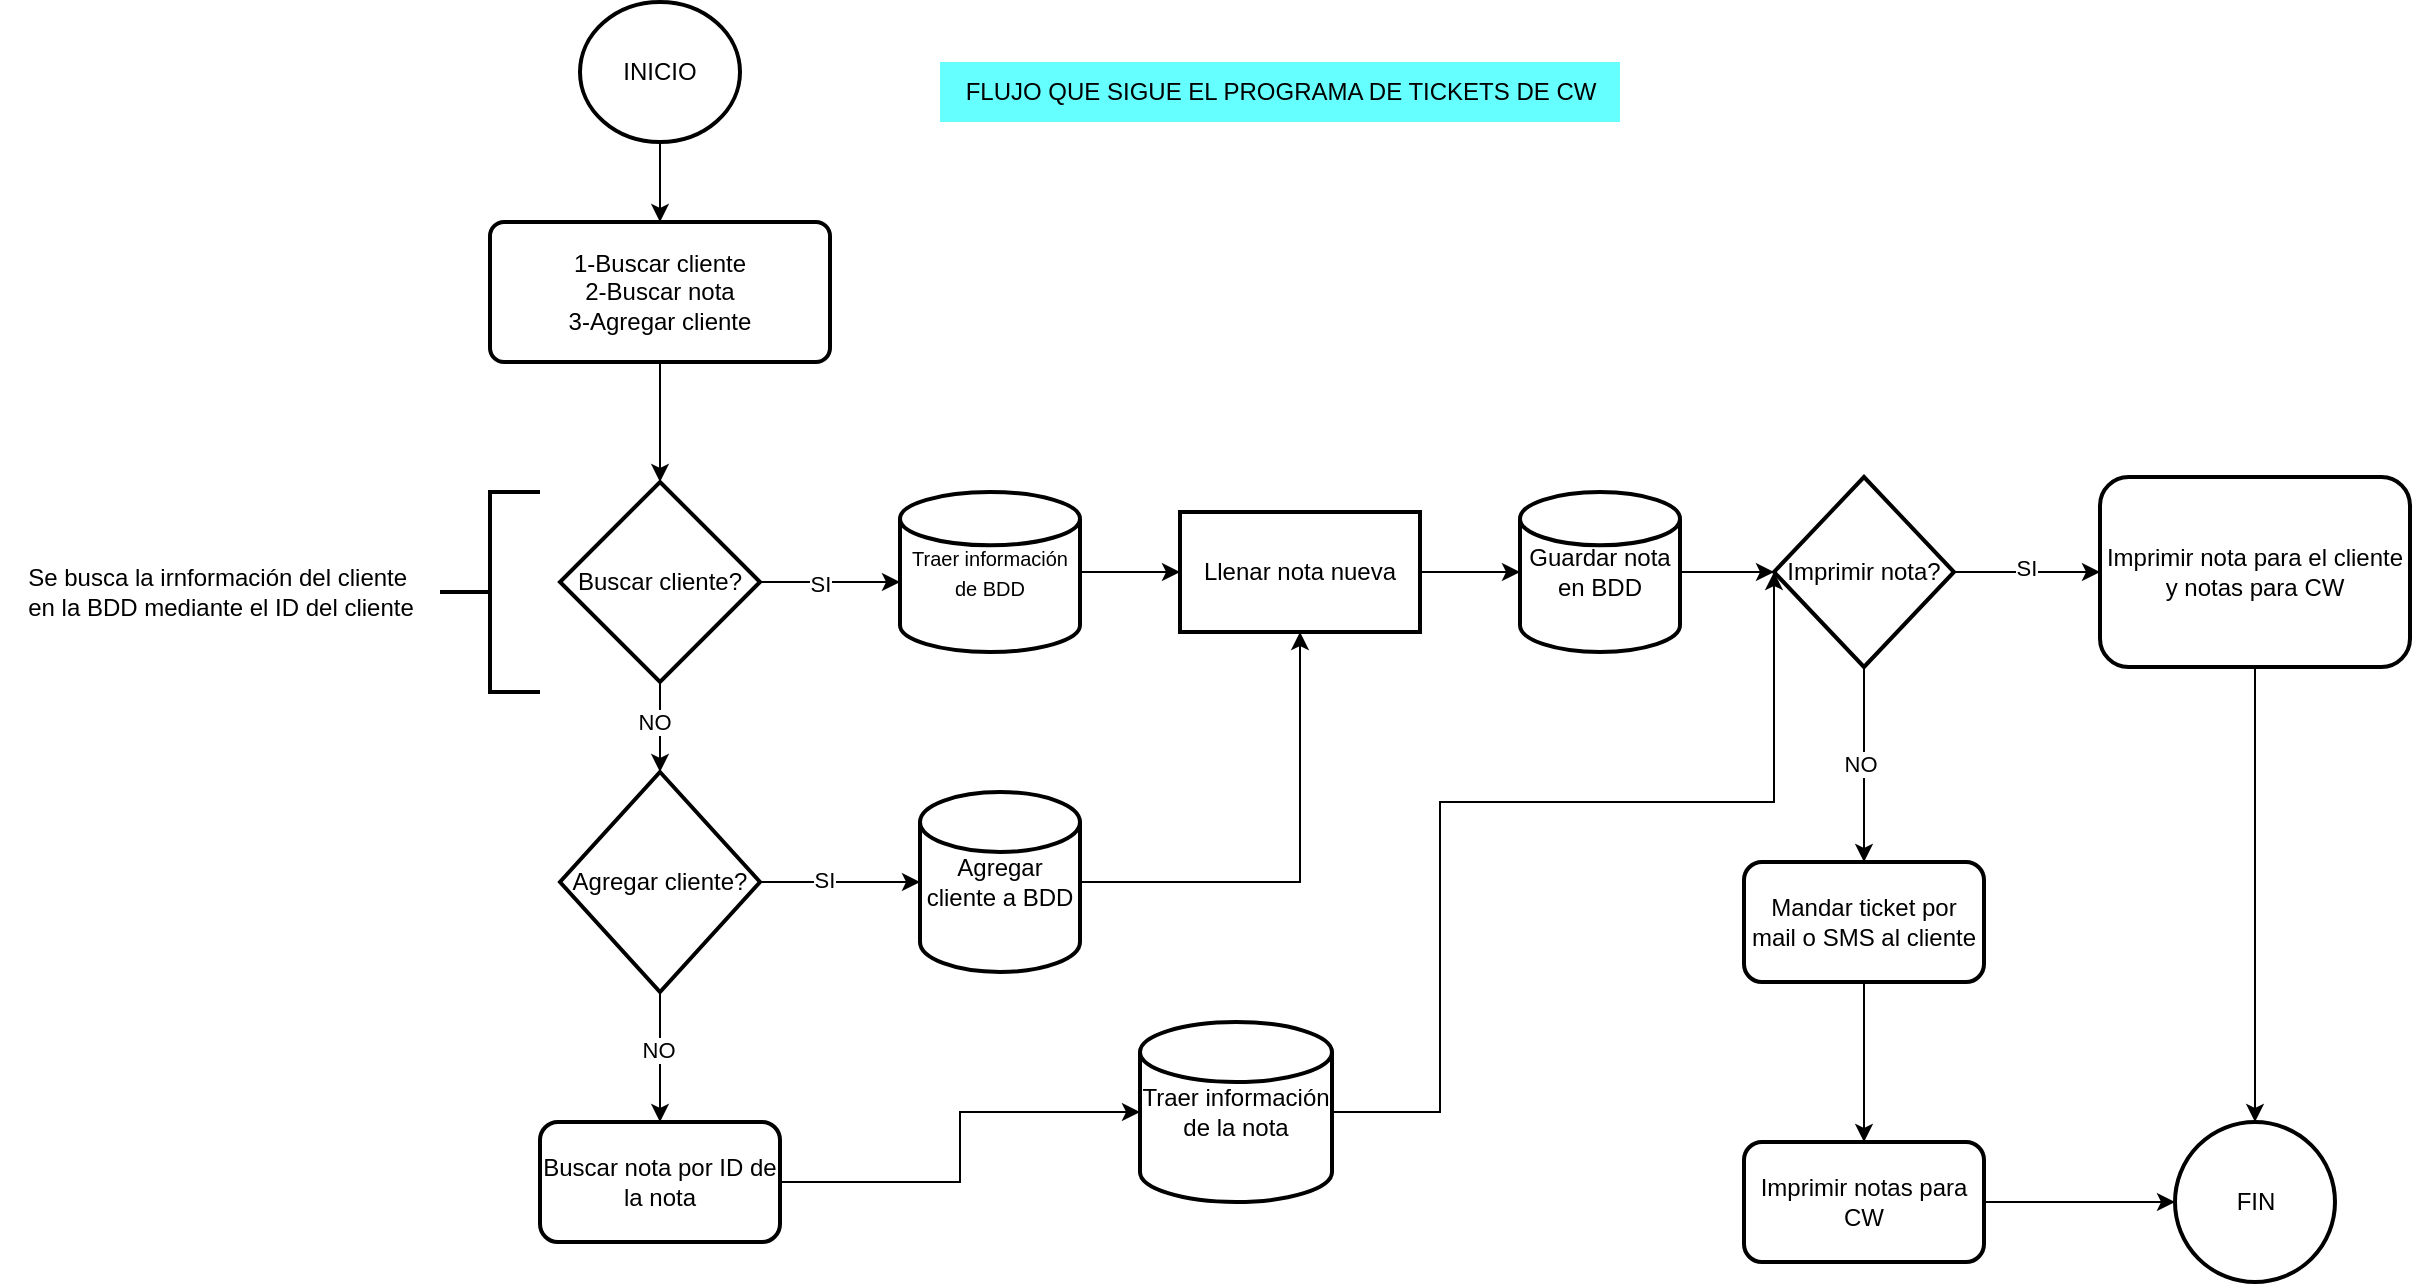 <mxfile version="26.0.9">
  <diagram id="C5RBs43oDa-KdzZeNtuy" name="Page-1">
    <mxGraphModel dx="1992" dy="619" grid="1" gridSize="10" guides="1" tooltips="1" connect="1" arrows="1" fold="1" page="1" pageScale="1" pageWidth="827" pageHeight="1169" math="0" shadow="0">
      <root>
        <mxCell id="WIyWlLk6GJQsqaUBKTNV-0" />
        <mxCell id="WIyWlLk6GJQsqaUBKTNV-1" parent="WIyWlLk6GJQsqaUBKTNV-0" />
        <mxCell id="JuOxNqmlaEHZDzbYLTnj-2" value="" style="edgeStyle=orthogonalEdgeStyle;rounded=0;orthogonalLoop=1;jettySize=auto;html=1;" edge="1" parent="WIyWlLk6GJQsqaUBKTNV-1" source="JuOxNqmlaEHZDzbYLTnj-0" target="JuOxNqmlaEHZDzbYLTnj-1">
          <mxGeometry relative="1" as="geometry" />
        </mxCell>
        <mxCell id="JuOxNqmlaEHZDzbYLTnj-0" value="INICIO" style="strokeWidth=2;html=1;shape=mxgraph.flowchart.start_2;whiteSpace=wrap;" vertex="1" parent="WIyWlLk6GJQsqaUBKTNV-1">
          <mxGeometry x="230" y="110" width="80" height="70" as="geometry" />
        </mxCell>
        <mxCell id="JuOxNqmlaEHZDzbYLTnj-4" value="" style="edgeStyle=orthogonalEdgeStyle;rounded=0;orthogonalLoop=1;jettySize=auto;html=1;" edge="1" parent="WIyWlLk6GJQsqaUBKTNV-1" source="JuOxNqmlaEHZDzbYLTnj-1" target="JuOxNqmlaEHZDzbYLTnj-3">
          <mxGeometry relative="1" as="geometry" />
        </mxCell>
        <mxCell id="JuOxNqmlaEHZDzbYLTnj-1" value="1-Buscar cliente&lt;div&gt;2-Buscar nota&lt;/div&gt;&lt;div&gt;3-Agregar cliente&lt;/div&gt;" style="rounded=1;whiteSpace=wrap;html=1;absoluteArcSize=1;arcSize=14;strokeWidth=2;" vertex="1" parent="WIyWlLk6GJQsqaUBKTNV-1">
          <mxGeometry x="185" y="220" width="170" height="70" as="geometry" />
        </mxCell>
        <mxCell id="JuOxNqmlaEHZDzbYLTnj-6" value="" style="edgeStyle=orthogonalEdgeStyle;rounded=0;orthogonalLoop=1;jettySize=auto;html=1;" edge="1" parent="WIyWlLk6GJQsqaUBKTNV-1" source="JuOxNqmlaEHZDzbYLTnj-3">
          <mxGeometry relative="1" as="geometry">
            <mxPoint x="390" y="400" as="targetPoint" />
          </mxGeometry>
        </mxCell>
        <mxCell id="JuOxNqmlaEHZDzbYLTnj-23" value="SI" style="edgeLabel;html=1;align=center;verticalAlign=middle;resizable=0;points=[];" vertex="1" connectable="0" parent="JuOxNqmlaEHZDzbYLTnj-6">
          <mxGeometry x="-0.149" y="-1" relative="1" as="geometry">
            <mxPoint as="offset" />
          </mxGeometry>
        </mxCell>
        <mxCell id="JuOxNqmlaEHZDzbYLTnj-28" value="" style="edgeStyle=orthogonalEdgeStyle;rounded=0;orthogonalLoop=1;jettySize=auto;html=1;" edge="1" parent="WIyWlLk6GJQsqaUBKTNV-1" source="JuOxNqmlaEHZDzbYLTnj-3" target="JuOxNqmlaEHZDzbYLTnj-27">
          <mxGeometry relative="1" as="geometry" />
        </mxCell>
        <mxCell id="JuOxNqmlaEHZDzbYLTnj-29" value="NO" style="edgeLabel;html=1;align=center;verticalAlign=middle;resizable=0;points=[];" vertex="1" connectable="0" parent="JuOxNqmlaEHZDzbYLTnj-28">
          <mxGeometry x="-0.123" y="-3" relative="1" as="geometry">
            <mxPoint as="offset" />
          </mxGeometry>
        </mxCell>
        <mxCell id="JuOxNqmlaEHZDzbYLTnj-3" value="Buscar cliente?" style="strokeWidth=2;html=1;shape=mxgraph.flowchart.decision;whiteSpace=wrap;" vertex="1" parent="WIyWlLk6GJQsqaUBKTNV-1">
          <mxGeometry x="220" y="350" width="100" height="100" as="geometry" />
        </mxCell>
        <mxCell id="JuOxNqmlaEHZDzbYLTnj-10" value="" style="edgeStyle=orthogonalEdgeStyle;rounded=0;orthogonalLoop=1;jettySize=auto;html=1;" edge="1" parent="WIyWlLk6GJQsqaUBKTNV-1" source="JuOxNqmlaEHZDzbYLTnj-8" target="JuOxNqmlaEHZDzbYLTnj-9">
          <mxGeometry relative="1" as="geometry" />
        </mxCell>
        <mxCell id="JuOxNqmlaEHZDzbYLTnj-8" value="&lt;font style=&quot;font-size: 10px;&quot;&gt;Traer información de BDD&lt;/font&gt;" style="strokeWidth=2;html=1;shape=mxgraph.flowchart.database;whiteSpace=wrap;" vertex="1" parent="WIyWlLk6GJQsqaUBKTNV-1">
          <mxGeometry x="390" y="355" width="90" height="80" as="geometry" />
        </mxCell>
        <mxCell id="JuOxNqmlaEHZDzbYLTnj-25" value="" style="edgeStyle=orthogonalEdgeStyle;rounded=0;orthogonalLoop=1;jettySize=auto;html=1;" edge="1" parent="WIyWlLk6GJQsqaUBKTNV-1" source="JuOxNqmlaEHZDzbYLTnj-9" target="JuOxNqmlaEHZDzbYLTnj-24">
          <mxGeometry relative="1" as="geometry" />
        </mxCell>
        <mxCell id="JuOxNqmlaEHZDzbYLTnj-9" value="Llenar nota nueva" style="whiteSpace=wrap;html=1;strokeWidth=2;" vertex="1" parent="WIyWlLk6GJQsqaUBKTNV-1">
          <mxGeometry x="530" y="365" width="120" height="60" as="geometry" />
        </mxCell>
        <mxCell id="JuOxNqmlaEHZDzbYLTnj-18" value="" style="edgeStyle=orthogonalEdgeStyle;rounded=0;orthogonalLoop=1;jettySize=auto;html=1;" edge="1" parent="WIyWlLk6GJQsqaUBKTNV-1" source="JuOxNqmlaEHZDzbYLTnj-13" target="JuOxNqmlaEHZDzbYLTnj-17">
          <mxGeometry relative="1" as="geometry" />
        </mxCell>
        <mxCell id="JuOxNqmlaEHZDzbYLTnj-22" value="SI" style="edgeLabel;html=1;align=center;verticalAlign=middle;resizable=0;points=[];" vertex="1" connectable="0" parent="JuOxNqmlaEHZDzbYLTnj-18">
          <mxGeometry x="-0.015" y="2" relative="1" as="geometry">
            <mxPoint as="offset" />
          </mxGeometry>
        </mxCell>
        <mxCell id="JuOxNqmlaEHZDzbYLTnj-36" value="" style="edgeStyle=orthogonalEdgeStyle;rounded=0;orthogonalLoop=1;jettySize=auto;html=1;" edge="1" parent="WIyWlLk6GJQsqaUBKTNV-1" source="JuOxNqmlaEHZDzbYLTnj-13" target="JuOxNqmlaEHZDzbYLTnj-35">
          <mxGeometry relative="1" as="geometry" />
        </mxCell>
        <mxCell id="JuOxNqmlaEHZDzbYLTnj-37" value="NO" style="edgeLabel;html=1;align=center;verticalAlign=middle;resizable=0;points=[];" vertex="1" connectable="0" parent="JuOxNqmlaEHZDzbYLTnj-36">
          <mxGeometry x="-0.017" y="-2" relative="1" as="geometry">
            <mxPoint as="offset" />
          </mxGeometry>
        </mxCell>
        <mxCell id="JuOxNqmlaEHZDzbYLTnj-13" value="Imprimir nota?" style="rhombus;whiteSpace=wrap;html=1;strokeWidth=2;" vertex="1" parent="WIyWlLk6GJQsqaUBKTNV-1">
          <mxGeometry x="827" y="347.5" width="90" height="95" as="geometry" />
        </mxCell>
        <mxCell id="JuOxNqmlaEHZDzbYLTnj-45" style="edgeStyle=orthogonalEdgeStyle;rounded=0;orthogonalLoop=1;jettySize=auto;html=1;entryX=0.5;entryY=0;entryDx=0;entryDy=0;" edge="1" parent="WIyWlLk6GJQsqaUBKTNV-1" source="JuOxNqmlaEHZDzbYLTnj-17" target="JuOxNqmlaEHZDzbYLTnj-42">
          <mxGeometry relative="1" as="geometry" />
        </mxCell>
        <mxCell id="JuOxNqmlaEHZDzbYLTnj-17" value="Imprimir nota para el cliente y notas para CW" style="rounded=1;whiteSpace=wrap;html=1;strokeWidth=2;" vertex="1" parent="WIyWlLk6GJQsqaUBKTNV-1">
          <mxGeometry x="990" y="347.5" width="155" height="95" as="geometry" />
        </mxCell>
        <mxCell id="JuOxNqmlaEHZDzbYLTnj-26" value="" style="edgeStyle=orthogonalEdgeStyle;rounded=0;orthogonalLoop=1;jettySize=auto;html=1;" edge="1" parent="WIyWlLk6GJQsqaUBKTNV-1" source="JuOxNqmlaEHZDzbYLTnj-24" target="JuOxNqmlaEHZDzbYLTnj-13">
          <mxGeometry relative="1" as="geometry" />
        </mxCell>
        <mxCell id="JuOxNqmlaEHZDzbYLTnj-24" value="Guardar nota en BDD" style="strokeWidth=2;html=1;shape=mxgraph.flowchart.database;whiteSpace=wrap;" vertex="1" parent="WIyWlLk6GJQsqaUBKTNV-1">
          <mxGeometry x="700" y="355" width="80" height="80" as="geometry" />
        </mxCell>
        <mxCell id="JuOxNqmlaEHZDzbYLTnj-32" value="" style="edgeStyle=orthogonalEdgeStyle;rounded=0;orthogonalLoop=1;jettySize=auto;html=1;" edge="1" parent="WIyWlLk6GJQsqaUBKTNV-1" source="JuOxNqmlaEHZDzbYLTnj-27" target="JuOxNqmlaEHZDzbYLTnj-31">
          <mxGeometry relative="1" as="geometry" />
        </mxCell>
        <mxCell id="JuOxNqmlaEHZDzbYLTnj-33" value="SI" style="edgeLabel;html=1;align=center;verticalAlign=middle;resizable=0;points=[];" vertex="1" connectable="0" parent="JuOxNqmlaEHZDzbYLTnj-32">
          <mxGeometry x="-0.202" y="1" relative="1" as="geometry">
            <mxPoint as="offset" />
          </mxGeometry>
        </mxCell>
        <mxCell id="JuOxNqmlaEHZDzbYLTnj-48" value="" style="edgeStyle=orthogonalEdgeStyle;rounded=0;orthogonalLoop=1;jettySize=auto;html=1;" edge="1" parent="WIyWlLk6GJQsqaUBKTNV-1" source="JuOxNqmlaEHZDzbYLTnj-27" target="JuOxNqmlaEHZDzbYLTnj-47">
          <mxGeometry relative="1" as="geometry" />
        </mxCell>
        <mxCell id="JuOxNqmlaEHZDzbYLTnj-50" value="NO" style="edgeLabel;html=1;align=center;verticalAlign=middle;resizable=0;points=[];" vertex="1" connectable="0" parent="JuOxNqmlaEHZDzbYLTnj-48">
          <mxGeometry x="-0.11" y="-1" relative="1" as="geometry">
            <mxPoint as="offset" />
          </mxGeometry>
        </mxCell>
        <mxCell id="JuOxNqmlaEHZDzbYLTnj-27" value="Agregar cliente?" style="rhombus;whiteSpace=wrap;html=1;strokeWidth=2;" vertex="1" parent="WIyWlLk6GJQsqaUBKTNV-1">
          <mxGeometry x="220" y="495" width="100" height="110" as="geometry" />
        </mxCell>
        <mxCell id="JuOxNqmlaEHZDzbYLTnj-34" style="edgeStyle=orthogonalEdgeStyle;rounded=0;orthogonalLoop=1;jettySize=auto;html=1;entryX=0.5;entryY=1;entryDx=0;entryDy=0;" edge="1" parent="WIyWlLk6GJQsqaUBKTNV-1" source="JuOxNqmlaEHZDzbYLTnj-31" target="JuOxNqmlaEHZDzbYLTnj-9">
          <mxGeometry relative="1" as="geometry" />
        </mxCell>
        <mxCell id="JuOxNqmlaEHZDzbYLTnj-31" value="Agregar cliente a BDD" style="strokeWidth=2;html=1;shape=mxgraph.flowchart.database;whiteSpace=wrap;" vertex="1" parent="WIyWlLk6GJQsqaUBKTNV-1">
          <mxGeometry x="400" y="505" width="80" height="90" as="geometry" />
        </mxCell>
        <mxCell id="JuOxNqmlaEHZDzbYLTnj-41" value="" style="edgeStyle=orthogonalEdgeStyle;rounded=0;orthogonalLoop=1;jettySize=auto;html=1;" edge="1" parent="WIyWlLk6GJQsqaUBKTNV-1" source="JuOxNqmlaEHZDzbYLTnj-35" target="JuOxNqmlaEHZDzbYLTnj-40">
          <mxGeometry relative="1" as="geometry" />
        </mxCell>
        <mxCell id="JuOxNqmlaEHZDzbYLTnj-35" value="Mandar ticket por mail o SMS al cliente" style="rounded=1;whiteSpace=wrap;html=1;strokeWidth=2;" vertex="1" parent="WIyWlLk6GJQsqaUBKTNV-1">
          <mxGeometry x="812" y="540" width="120" height="60" as="geometry" />
        </mxCell>
        <mxCell id="JuOxNqmlaEHZDzbYLTnj-43" value="" style="edgeStyle=orthogonalEdgeStyle;rounded=0;orthogonalLoop=1;jettySize=auto;html=1;" edge="1" parent="WIyWlLk6GJQsqaUBKTNV-1" source="JuOxNqmlaEHZDzbYLTnj-40" target="JuOxNqmlaEHZDzbYLTnj-42">
          <mxGeometry relative="1" as="geometry" />
        </mxCell>
        <mxCell id="JuOxNqmlaEHZDzbYLTnj-40" value="Imprimir notas para CW" style="whiteSpace=wrap;html=1;rounded=1;strokeWidth=2;" vertex="1" parent="WIyWlLk6GJQsqaUBKTNV-1">
          <mxGeometry x="812" y="680" width="120" height="60" as="geometry" />
        </mxCell>
        <mxCell id="JuOxNqmlaEHZDzbYLTnj-42" value="FIN" style="ellipse;whiteSpace=wrap;html=1;rounded=1;strokeWidth=2;" vertex="1" parent="WIyWlLk6GJQsqaUBKTNV-1">
          <mxGeometry x="1027.5" y="670" width="80" height="80" as="geometry" />
        </mxCell>
        <mxCell id="JuOxNqmlaEHZDzbYLTnj-47" value="Buscar nota por ID de la nota" style="rounded=1;whiteSpace=wrap;html=1;strokeWidth=2;" vertex="1" parent="WIyWlLk6GJQsqaUBKTNV-1">
          <mxGeometry x="210" y="670" width="120" height="60" as="geometry" />
        </mxCell>
        <mxCell id="JuOxNqmlaEHZDzbYLTnj-57" style="edgeStyle=orthogonalEdgeStyle;rounded=0;orthogonalLoop=1;jettySize=auto;html=1;entryX=0;entryY=0.5;entryDx=0;entryDy=0;" edge="1" parent="WIyWlLk6GJQsqaUBKTNV-1" source="JuOxNqmlaEHZDzbYLTnj-51" target="JuOxNqmlaEHZDzbYLTnj-13">
          <mxGeometry relative="1" as="geometry">
            <mxPoint x="820" y="510" as="targetPoint" />
            <Array as="points">
              <mxPoint x="660" y="665" />
              <mxPoint x="660" y="510" />
              <mxPoint x="827" y="510" />
            </Array>
          </mxGeometry>
        </mxCell>
        <mxCell id="JuOxNqmlaEHZDzbYLTnj-51" value="Traer información de la nota" style="strokeWidth=2;html=1;shape=mxgraph.flowchart.database;whiteSpace=wrap;" vertex="1" parent="WIyWlLk6GJQsqaUBKTNV-1">
          <mxGeometry x="510" y="620" width="96" height="90" as="geometry" />
        </mxCell>
        <mxCell id="JuOxNqmlaEHZDzbYLTnj-53" value="" style="strokeWidth=2;html=1;shape=mxgraph.flowchart.annotation_2;align=left;labelPosition=right;pointerEvents=1;" vertex="1" parent="WIyWlLk6GJQsqaUBKTNV-1">
          <mxGeometry x="160" y="355" width="50" height="100" as="geometry" />
        </mxCell>
        <mxCell id="JuOxNqmlaEHZDzbYLTnj-54" value="Se busca la irnformación del cliente&amp;nbsp;&lt;div&gt;en la BDD mediante el ID del cliente&lt;/div&gt;" style="text;html=1;align=center;verticalAlign=middle;resizable=0;points=[];autosize=1;strokeColor=none;fillColor=none;" vertex="1" parent="WIyWlLk6GJQsqaUBKTNV-1">
          <mxGeometry x="-60" y="385" width="220" height="40" as="geometry" />
        </mxCell>
        <mxCell id="JuOxNqmlaEHZDzbYLTnj-55" style="edgeStyle=orthogonalEdgeStyle;rounded=0;orthogonalLoop=1;jettySize=auto;html=1;entryX=0;entryY=0.5;entryDx=0;entryDy=0;entryPerimeter=0;" edge="1" parent="WIyWlLk6GJQsqaUBKTNV-1" source="JuOxNqmlaEHZDzbYLTnj-47" target="JuOxNqmlaEHZDzbYLTnj-51">
          <mxGeometry relative="1" as="geometry" />
        </mxCell>
        <mxCell id="JuOxNqmlaEHZDzbYLTnj-58" value="FLUJO QUE SIGUE EL PROGRAMA DE TICKETS DE CW" style="text;html=1;align=center;verticalAlign=middle;resizable=0;points=[];autosize=1;strokeColor=none;fillColor=#66FFFF;" vertex="1" parent="WIyWlLk6GJQsqaUBKTNV-1">
          <mxGeometry x="410" y="140" width="340" height="30" as="geometry" />
        </mxCell>
      </root>
    </mxGraphModel>
  </diagram>
</mxfile>
